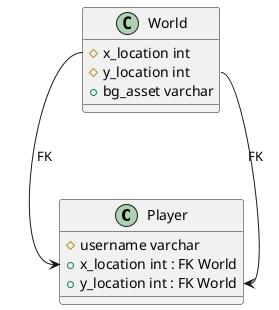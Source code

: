 @startuml

class Player {
  # username varchar
  + x_location int : FK World
  + y_location int : FK World
}

class World {
  # x_location int
  # y_location int
  + bg_asset varchar
}

World::x_location --> Player::x_location : FK
World::y_location --> Player::y_location : FK

@enduml
